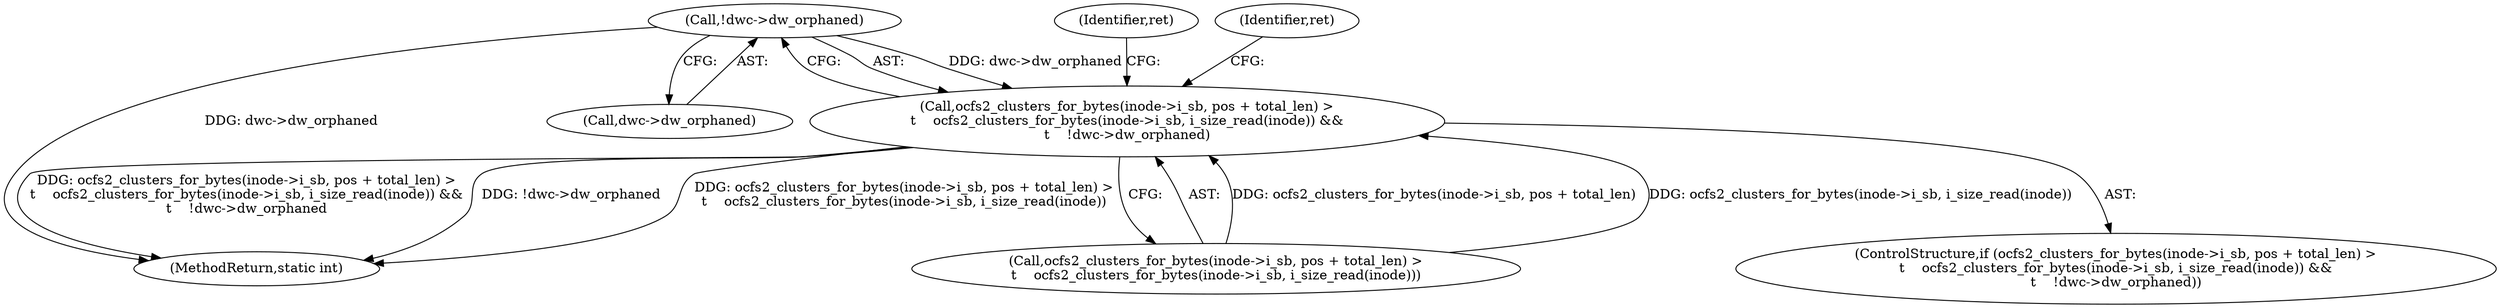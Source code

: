 digraph "0_linux_3e4c56d41eef5595035872a2ec5a483f42e8917f@pointer" {
"1000267" [label="(Call,!dwc->dw_orphaned)"];
"1000252" [label="(Call,ocfs2_clusters_for_bytes(inode->i_sb, pos + total_len) >\n\t    ocfs2_clusters_for_bytes(inode->i_sb, i_size_read(inode)) &&\n\t    !dwc->dw_orphaned)"];
"1000252" [label="(Call,ocfs2_clusters_for_bytes(inode->i_sb, pos + total_len) >\n\t    ocfs2_clusters_for_bytes(inode->i_sb, i_size_read(inode)) &&\n\t    !dwc->dw_orphaned)"];
"1000253" [label="(Call,ocfs2_clusters_for_bytes(inode->i_sb, pos + total_len) >\n\t    ocfs2_clusters_for_bytes(inode->i_sb, i_size_read(inode)))"];
"1000494" [label="(MethodReturn,static int)"];
"1000268" [label="(Call,dwc->dw_orphaned)"];
"1000291" [label="(Identifier,ret)"];
"1000273" [label="(Identifier,ret)"];
"1000251" [label="(ControlStructure,if (ocfs2_clusters_for_bytes(inode->i_sb, pos + total_len) >\n\t    ocfs2_clusters_for_bytes(inode->i_sb, i_size_read(inode)) &&\n\t    !dwc->dw_orphaned))"];
"1000267" [label="(Call,!dwc->dw_orphaned)"];
"1000267" -> "1000252"  [label="AST: "];
"1000267" -> "1000268"  [label="CFG: "];
"1000268" -> "1000267"  [label="AST: "];
"1000252" -> "1000267"  [label="CFG: "];
"1000267" -> "1000494"  [label="DDG: dwc->dw_orphaned"];
"1000267" -> "1000252"  [label="DDG: dwc->dw_orphaned"];
"1000252" -> "1000251"  [label="AST: "];
"1000252" -> "1000253"  [label="CFG: "];
"1000253" -> "1000252"  [label="AST: "];
"1000273" -> "1000252"  [label="CFG: "];
"1000291" -> "1000252"  [label="CFG: "];
"1000252" -> "1000494"  [label="DDG: ocfs2_clusters_for_bytes(inode->i_sb, pos + total_len) >\n\t    ocfs2_clusters_for_bytes(inode->i_sb, i_size_read(inode))"];
"1000252" -> "1000494"  [label="DDG: ocfs2_clusters_for_bytes(inode->i_sb, pos + total_len) >\n\t    ocfs2_clusters_for_bytes(inode->i_sb, i_size_read(inode)) &&\n\t    !dwc->dw_orphaned"];
"1000252" -> "1000494"  [label="DDG: !dwc->dw_orphaned"];
"1000253" -> "1000252"  [label="DDG: ocfs2_clusters_for_bytes(inode->i_sb, pos + total_len)"];
"1000253" -> "1000252"  [label="DDG: ocfs2_clusters_for_bytes(inode->i_sb, i_size_read(inode))"];
}
